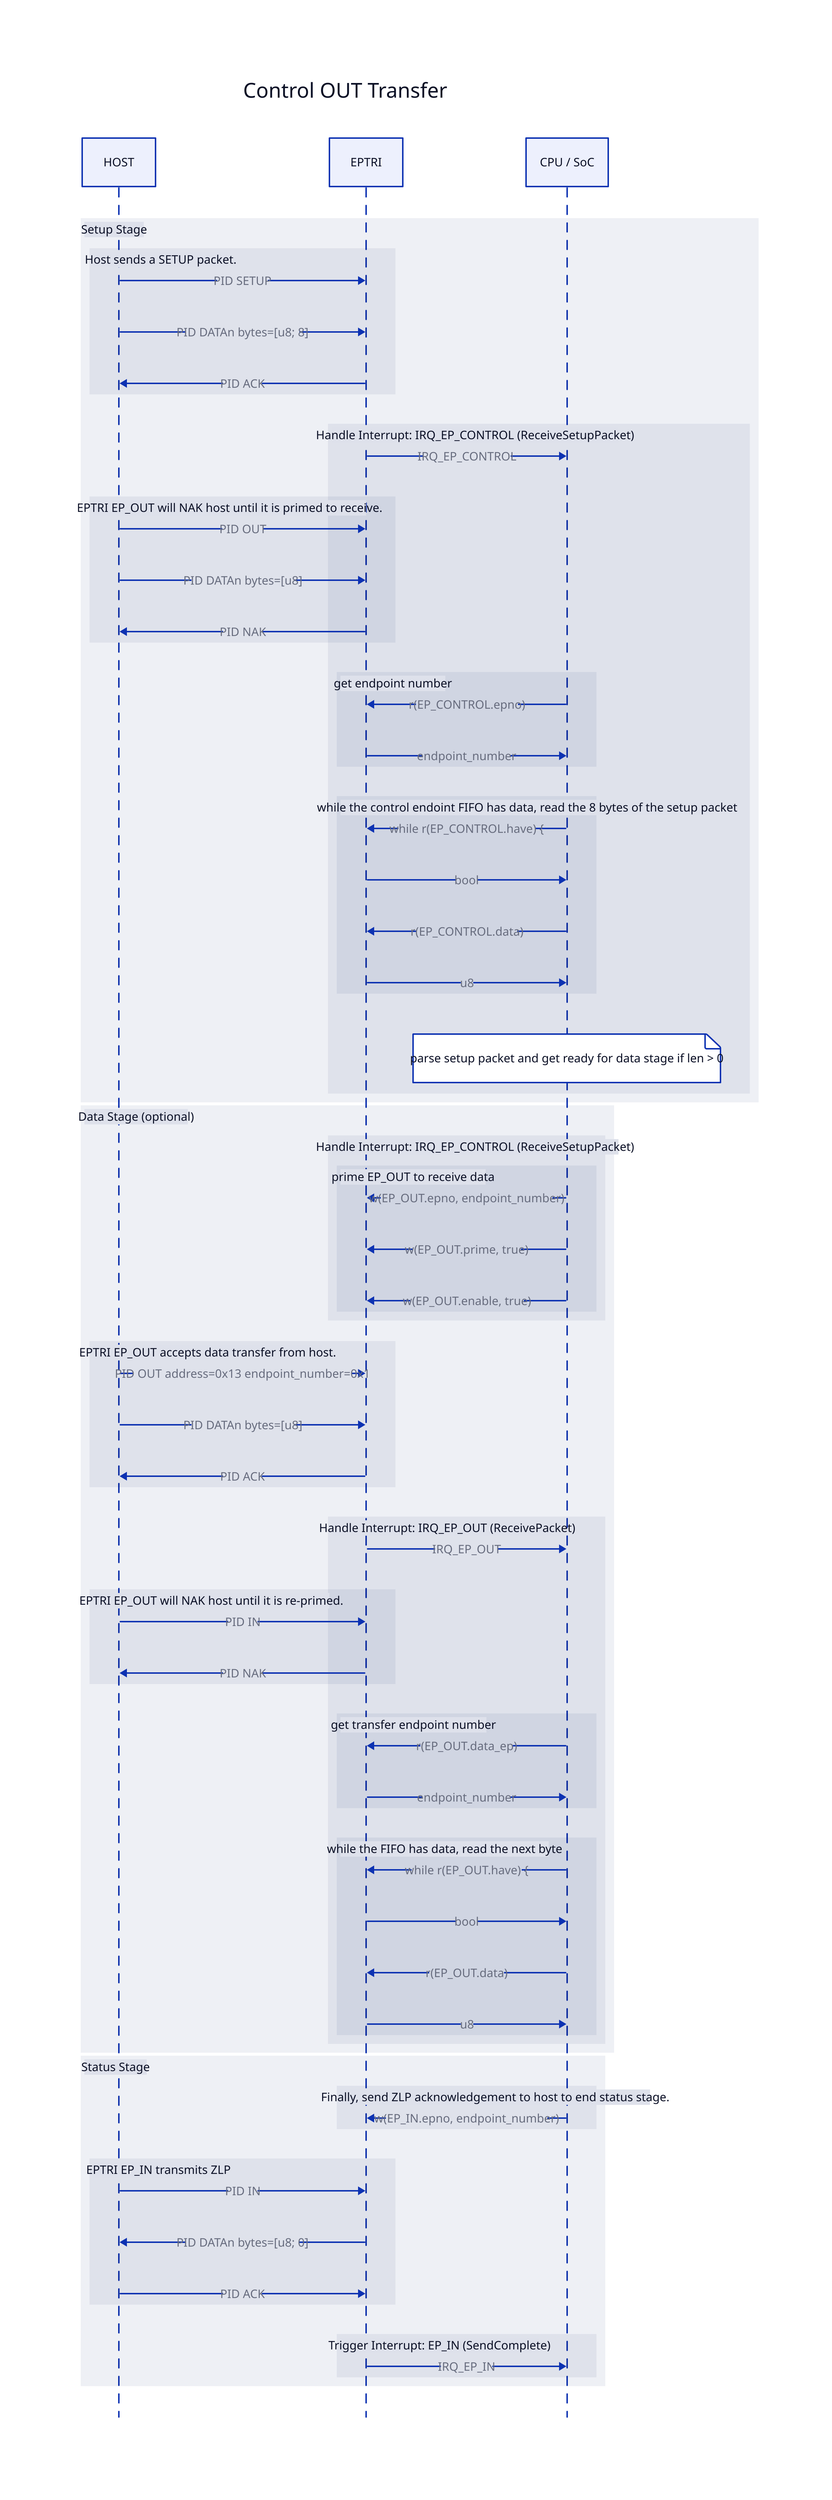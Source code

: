 control_out_transfer: "Control OUT Transfer" {
    shape: sequence_diagram

    host:   "HOST"
    eptri:  "EPTRI"
    cpu:    "CPU / SoC"

    setup_stage: "Setup Stage" {
        # usb transaction: SETUP
        usb1: "Host sends a SETUP packet." {
            host  -> eptri: "PID SETUP"
            host  -> eptri: "PID DATAn bytes=[u8; 8]"
            eptri -> host:  "PID ACK"
        }

        # trigger interrupt: IRQ_EP_CONTROL (ReceiveSetupPacket)
        irq1: "Trigger Interrupt: IRQ_EP_CONTROL (ReceiveSetupPacket)" {
            eptri -> cpu: "IRQ_EP_CONTROL"
        }

        # usb transaction: NAK EP_OUT
        usb2: "EPTRI EP_OUT will NAK host until it is primed to receive." {
            host -> eptri: "PID OUT"
            host -> eptri: "PID DATAn bytes=[u8]"
            host <- eptri: "PID NAK"
        }

        # handle interrupt: IRQ_EP_CONTROL (ReceiveSetupPacket)
        irq1: "Handle Interrupt: IRQ_EP_CONTROL (ReceiveSetupPacket)" {
            get_ep: "get endpoint number" {
                cpu -> eptri: "r(EP_CONTROL.epno)"
                cpu <- eptri: "endpoint_number"
            }
            read_fifo: "while the control endoint FIFO has data, read the 8 bytes of the setup packet" {
                cpu -> eptri: "while r(EP_CONTROL.have) {"
                cpu <- eptri: "bool"
                cpu -> eptri: "r(EP_CONTROL.data)"
                cpu <- eptri: "u8"
            }
            cpu."parse setup packet and get ready for data stage if len > 0"
        }
    }

    data_stage: "Data Stage (optional)" {
        # prime EP_OUT
        irq1: "Handle Interrupt: IRQ_EP_CONTROL (ReceiveSetupPacket)" {
            prime: "prime EP_OUT to receive data" {
                cpu -> eptri: "w(EP_OUT.epno, endpoint_number)"
                cpu -> eptri: "w(EP_OUT.prime, true)"
                cpu -> eptri: "w(EP_OUT.enable, true)"
            }
        }

        # usb transaction: OUT data transfer
        usb3: "EPTRI EP_OUT accepts data transfer from host." {
            host -> eptri:  "PID OUT address=0x13 endpoint_number=0x1"
            host -> eptri:  "PID DATAn bytes=[u8]"
            host <- eptri:  "PID ACK"
        }

        # trigger interrupt: IRQ_EP_OUT (ReceivePacket)
        irq2: "Trigger Interrupt: IRQ_EP_OUT (ReceivePacket)" {
            eptri -> cpu:   "IRQ_EP_OUT"
        }

        # usb transaction: NAK EP_OUT
        usb4: "EPTRI EP_OUT will NAK host until it is re-primed." {
            host -> eptri: "PID IN"
            host <- eptri: "PID NAK"
        }

        # handle interrupt: IRQ_EP_OUT (ReceivePacket)
        irq2: "Handle Interrupt: IRQ_EP_OUT (ReceivePacket)" {
            get_ep: "get transfer endpoint number" {
                cpu -> eptri: "r(EP_OUT.data_ep)"
                cpu <- eptri: "endpoint_number"
            }
            read_fifo: "while the FIFO has data, read the next byte" {
                cpu -> eptri: "while r(EP_OUT.have) {"
                cpu <- eptri: "bool"
                cpu -> eptri: "r(EP_OUT.data)"
                cpu <- eptri: "u8"
            }
        }
    }

    status_stage: "Status Stage" {
        zlp: "Finally, send ZLP acknowledgement to host to end status stage." {
            cpu -> eptri: "w(EP_IN.epno, endpoint_number)"
        }

        # usb transaction: send ZLP
        usb5: "EPTRI EP_IN transmits ZLP" {
            host -> eptri: "PID IN"
            host <- eptri: "PID DATAn bytes=[u8; 0]"
            host -> eptri: "PID ACK"
        }

        # trigger interrupt: EP_IN (SendComplete)
        irq3: "Trigger Interrupt: EP_IN (SendComplete)" {
            eptri -> cpu:   "IRQ_EP_IN"
        }
    }
}

